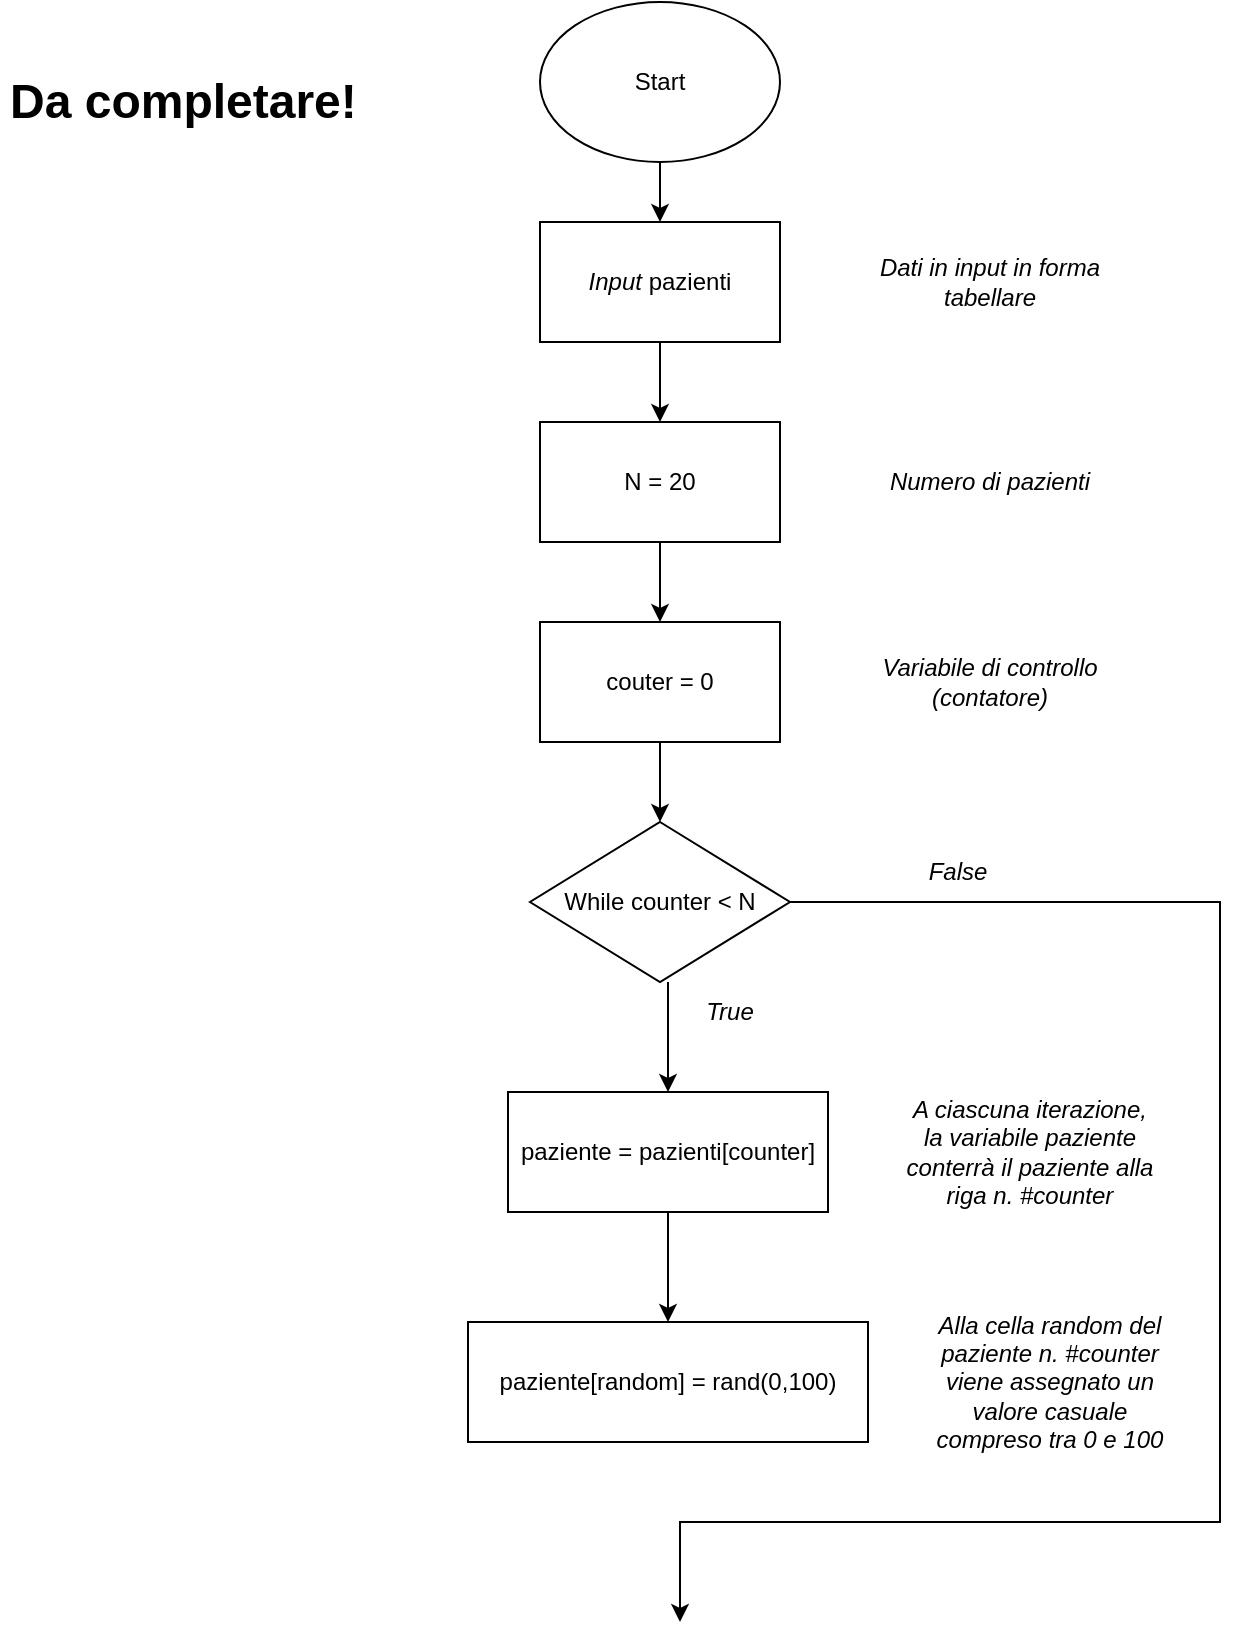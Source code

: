 <mxfile version="15.8.2" type="device"><diagram id="C5RBs43oDa-KdzZeNtuy" name="Page-1"><mxGraphModel dx="1828" dy="642" grid="1" gridSize="10" guides="1" tooltips="1" connect="1" arrows="1" fold="1" page="1" pageScale="1" pageWidth="827" pageHeight="1169" math="0" shadow="0"><root><mxCell id="WIyWlLk6GJQsqaUBKTNV-0"/><mxCell id="WIyWlLk6GJQsqaUBKTNV-1" parent="WIyWlLk6GJQsqaUBKTNV-0"/><mxCell id="w5Un_mV4RhR3Q-d3v7OH-0" value="Start" style="ellipse;whiteSpace=wrap;html=1;" vertex="1" parent="WIyWlLk6GJQsqaUBKTNV-1"><mxGeometry x="350" y="10" width="120" height="80" as="geometry"/></mxCell><mxCell id="w5Un_mV4RhR3Q-d3v7OH-1" value="&lt;i&gt;Input &lt;/i&gt;pazienti" style="rounded=0;whiteSpace=wrap;html=1;" vertex="1" parent="WIyWlLk6GJQsqaUBKTNV-1"><mxGeometry x="350" y="120" width="120" height="60" as="geometry"/></mxCell><mxCell id="w5Un_mV4RhR3Q-d3v7OH-2" value="&lt;i&gt;Dati in input in forma tabellare&lt;/i&gt;" style="text;html=1;strokeColor=none;fillColor=none;align=center;verticalAlign=middle;whiteSpace=wrap;rounded=0;" vertex="1" parent="WIyWlLk6GJQsqaUBKTNV-1"><mxGeometry x="510" y="135" width="130" height="30" as="geometry"/></mxCell><mxCell id="w5Un_mV4RhR3Q-d3v7OH-3" value="" style="endArrow=classic;html=1;rounded=0;exitX=0.5;exitY=1;exitDx=0;exitDy=0;entryX=0.5;entryY=0;entryDx=0;entryDy=0;" edge="1" parent="WIyWlLk6GJQsqaUBKTNV-1" source="w5Un_mV4RhR3Q-d3v7OH-0" target="w5Un_mV4RhR3Q-d3v7OH-1"><mxGeometry width="50" height="50" relative="1" as="geometry"><mxPoint x="390" y="420" as="sourcePoint"/><mxPoint x="440" y="370" as="targetPoint"/></mxGeometry></mxCell><mxCell id="w5Un_mV4RhR3Q-d3v7OH-4" value="N = 20" style="rounded=0;whiteSpace=wrap;html=1;" vertex="1" parent="WIyWlLk6GJQsqaUBKTNV-1"><mxGeometry x="350" y="220" width="120" height="60" as="geometry"/></mxCell><mxCell id="w5Un_mV4RhR3Q-d3v7OH-5" value="&lt;i&gt;Numero di pazienti&lt;/i&gt;" style="text;html=1;strokeColor=none;fillColor=none;align=center;verticalAlign=middle;whiteSpace=wrap;rounded=0;" vertex="1" parent="WIyWlLk6GJQsqaUBKTNV-1"><mxGeometry x="510" y="235" width="130" height="30" as="geometry"/></mxCell><mxCell id="w5Un_mV4RhR3Q-d3v7OH-6" value="" style="endArrow=classic;html=1;rounded=0;entryX=0.5;entryY=0;entryDx=0;entryDy=0;" edge="1" parent="WIyWlLk6GJQsqaUBKTNV-1" source="w5Un_mV4RhR3Q-d3v7OH-1" target="w5Un_mV4RhR3Q-d3v7OH-4"><mxGeometry width="50" height="50" relative="1" as="geometry"><mxPoint x="390" y="420" as="sourcePoint"/><mxPoint x="414" y="230" as="targetPoint"/></mxGeometry></mxCell><mxCell id="w5Un_mV4RhR3Q-d3v7OH-8" value="couter = 0" style="rounded=0;whiteSpace=wrap;html=1;" vertex="1" parent="WIyWlLk6GJQsqaUBKTNV-1"><mxGeometry x="350" y="320" width="120" height="60" as="geometry"/></mxCell><mxCell id="w5Un_mV4RhR3Q-d3v7OH-9" value="" style="endArrow=classic;html=1;rounded=0;entryX=0.5;entryY=0;entryDx=0;entryDy=0;" edge="1" parent="WIyWlLk6GJQsqaUBKTNV-1" source="w5Un_mV4RhR3Q-d3v7OH-4" target="w5Un_mV4RhR3Q-d3v7OH-8"><mxGeometry width="50" height="50" relative="1" as="geometry"><mxPoint x="390" y="400" as="sourcePoint"/><mxPoint x="440" y="350" as="targetPoint"/></mxGeometry></mxCell><mxCell id="w5Un_mV4RhR3Q-d3v7OH-10" value="&lt;i&gt;Variabile di controllo&lt;br&gt;(contatore)&lt;br&gt;&lt;/i&gt;" style="text;html=1;strokeColor=none;fillColor=none;align=center;verticalAlign=middle;whiteSpace=wrap;rounded=0;" vertex="1" parent="WIyWlLk6GJQsqaUBKTNV-1"><mxGeometry x="510" y="335" width="130" height="30" as="geometry"/></mxCell><mxCell id="w5Un_mV4RhR3Q-d3v7OH-11" value="While counter &amp;lt; N" style="rhombus;whiteSpace=wrap;html=1;" vertex="1" parent="WIyWlLk6GJQsqaUBKTNV-1"><mxGeometry x="345" y="420" width="130" height="80" as="geometry"/></mxCell><mxCell id="w5Un_mV4RhR3Q-d3v7OH-12" value="" style="endArrow=classic;html=1;rounded=0;entryX=0.5;entryY=0;entryDx=0;entryDy=0;exitX=0.5;exitY=1;exitDx=0;exitDy=0;" edge="1" parent="WIyWlLk6GJQsqaUBKTNV-1" source="w5Un_mV4RhR3Q-d3v7OH-8" target="w5Un_mV4RhR3Q-d3v7OH-11"><mxGeometry width="50" height="50" relative="1" as="geometry"><mxPoint x="390" y="410" as="sourcePoint"/><mxPoint x="440" y="360" as="targetPoint"/></mxGeometry></mxCell><mxCell id="w5Un_mV4RhR3Q-d3v7OH-13" value="paziente = pazienti[counter]" style="rounded=0;whiteSpace=wrap;html=1;" vertex="1" parent="WIyWlLk6GJQsqaUBKTNV-1"><mxGeometry x="334" y="555" width="160" height="60" as="geometry"/></mxCell><mxCell id="w5Un_mV4RhR3Q-d3v7OH-14" value="" style="endArrow=classic;html=1;rounded=0;" edge="1" parent="WIyWlLk6GJQsqaUBKTNV-1" target="w5Un_mV4RhR3Q-d3v7OH-13"><mxGeometry width="50" height="50" relative="1" as="geometry"><mxPoint x="414" y="500" as="sourcePoint"/><mxPoint x="400" y="440" as="targetPoint"/></mxGeometry></mxCell><mxCell id="w5Un_mV4RhR3Q-d3v7OH-15" value="&lt;i&gt;True&lt;br&gt;&lt;/i&gt;" style="text;html=1;strokeColor=none;fillColor=none;align=center;verticalAlign=middle;whiteSpace=wrap;rounded=0;" vertex="1" parent="WIyWlLk6GJQsqaUBKTNV-1"><mxGeometry x="380" y="500" width="130" height="30" as="geometry"/></mxCell><mxCell id="w5Un_mV4RhR3Q-d3v7OH-16" value="paziente[random] = rand(0,100)" style="rounded=0;whiteSpace=wrap;html=1;" vertex="1" parent="WIyWlLk6GJQsqaUBKTNV-1"><mxGeometry x="314" y="670" width="200" height="60" as="geometry"/></mxCell><mxCell id="w5Un_mV4RhR3Q-d3v7OH-19" value="" style="endArrow=classic;html=1;rounded=0;entryX=0.5;entryY=0;entryDx=0;entryDy=0;exitX=0.5;exitY=1;exitDx=0;exitDy=0;" edge="1" parent="WIyWlLk6GJQsqaUBKTNV-1" source="w5Un_mV4RhR3Q-d3v7OH-13" target="w5Un_mV4RhR3Q-d3v7OH-16"><mxGeometry width="50" height="50" relative="1" as="geometry"><mxPoint x="210" y="630" as="sourcePoint"/><mxPoint x="260" y="580" as="targetPoint"/></mxGeometry></mxCell><mxCell id="w5Un_mV4RhR3Q-d3v7OH-20" value="&lt;i&gt;A ciascuna iterazione, la variabile paziente&lt;br&gt;conterrà il paziente alla riga n. #counter&lt;br&gt;&lt;/i&gt;" style="text;html=1;strokeColor=none;fillColor=none;align=center;verticalAlign=middle;whiteSpace=wrap;rounded=0;" vertex="1" parent="WIyWlLk6GJQsqaUBKTNV-1"><mxGeometry x="530" y="570" width="130" height="30" as="geometry"/></mxCell><mxCell id="w5Un_mV4RhR3Q-d3v7OH-21" value="&lt;i&gt;Alla cella random del paziente n. #counter&lt;br&gt;viene assegnato un valore casuale compreso tra 0 e 100&lt;br&gt;&lt;/i&gt;" style="text;html=1;strokeColor=none;fillColor=none;align=center;verticalAlign=middle;whiteSpace=wrap;rounded=0;" vertex="1" parent="WIyWlLk6GJQsqaUBKTNV-1"><mxGeometry x="540" y="685" width="130" height="30" as="geometry"/></mxCell><mxCell id="w5Un_mV4RhR3Q-d3v7OH-23" value="" style="endArrow=classic;html=1;rounded=0;exitX=1;exitY=0.5;exitDx=0;exitDy=0;" edge="1" parent="WIyWlLk6GJQsqaUBKTNV-1" source="w5Un_mV4RhR3Q-d3v7OH-11"><mxGeometry width="50" height="50" relative="1" as="geometry"><mxPoint x="240" y="610" as="sourcePoint"/><mxPoint x="420" y="820" as="targetPoint"/><Array as="points"><mxPoint x="690" y="460"/><mxPoint x="690" y="770"/><mxPoint x="420" y="770"/></Array></mxGeometry></mxCell><mxCell id="w5Un_mV4RhR3Q-d3v7OH-24" value="&lt;i&gt;False&lt;br&gt;&lt;/i&gt;" style="text;html=1;strokeColor=none;fillColor=none;align=center;verticalAlign=middle;whiteSpace=wrap;rounded=0;" vertex="1" parent="WIyWlLk6GJQsqaUBKTNV-1"><mxGeometry x="494" y="430" width="130" height="30" as="geometry"/></mxCell><mxCell id="w5Un_mV4RhR3Q-d3v7OH-25" value="&lt;h1&gt;Da completare!&lt;/h1&gt;" style="text;html=1;strokeColor=none;fillColor=none;spacing=5;spacingTop=-20;whiteSpace=wrap;overflow=hidden;rounded=0;" vertex="1" parent="WIyWlLk6GJQsqaUBKTNV-1"><mxGeometry x="80" y="40" width="190" height="120" as="geometry"/></mxCell></root></mxGraphModel></diagram></mxfile>